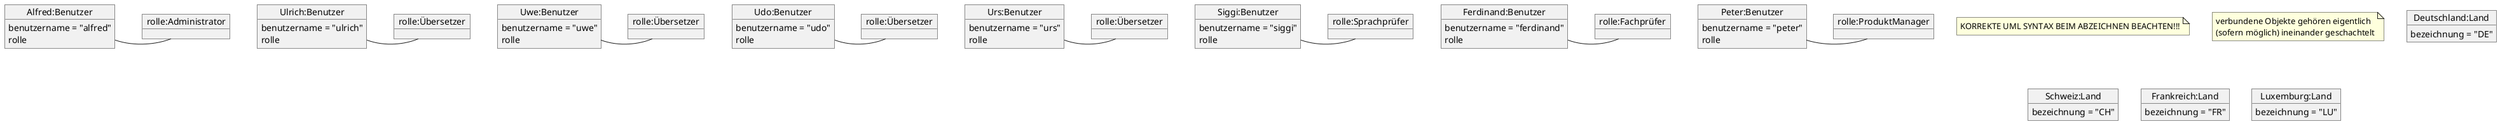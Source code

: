 @startuml 1b

note "KORREKTE UML SYNTAX BEIM ABZEICHNEN BEACHTEN!!!" as n2

'' Paragraph 1

note "verbundene Objekte gehören eigentlich\n(sofern möglich) ineinander geschachtelt" as n1

object "Alfred:Benutzer" as b1{
    benutzername = "alfred"
    rolle
}
object "rolle:Administrator" as r1
b1::rolle - r1


object "Ulrich:Benutzer" as b2{
    benutzername = "ulrich"
    rolle
}
object "rolle:Übersetzer" as ü2
b2::rolle - ü2

object "Uwe:Benutzer" as b3{
    benutzername = "uwe"
    rolle
}
object "rolle:Übersetzer" as ü3
b3::rolle - ü3

object "Udo:Benutzer" as b4{
    benutzername = "udo"
    rolle
}
object "rolle:Übersetzer" as ü4
b4::rolle - ü4

object "Urs:Benutzer" as b5{
    benutzername = "urs"
    rolle
}
object "rolle:Übersetzer" as ü5
b5::rolle - ü5

object "Siggi:Benutzer" as b6{
    benutzername = "siggi"
    rolle
}
object "rolle:Sprachprüfer" as s6
b6::rolle - s6

object "Ferdinand:Benutzer" as b7{
    benutzername = "ferdinand"
    rolle
}
object "rolle:Fachprüfer" as f7
b7::rolle - f7

object "Peter:Benutzer" as b8{
    benutzername = "peter"
    rolle
}
object "rolle:ProduktManager" as p8
b8::rolle - p8

'' Paragraph 2

object "Deutschland:Land" as l1{
    bezeichnung = "DE"
}
object "Schweiz:Land" as l2{
    bezeichnung = "CH"
}
object "Frankreich:Land" as l3{
    bezeichnung = "FR"
}
object "Luxemburg:Land" as l4{
    bezeichnung = "LU"
}

@enduml